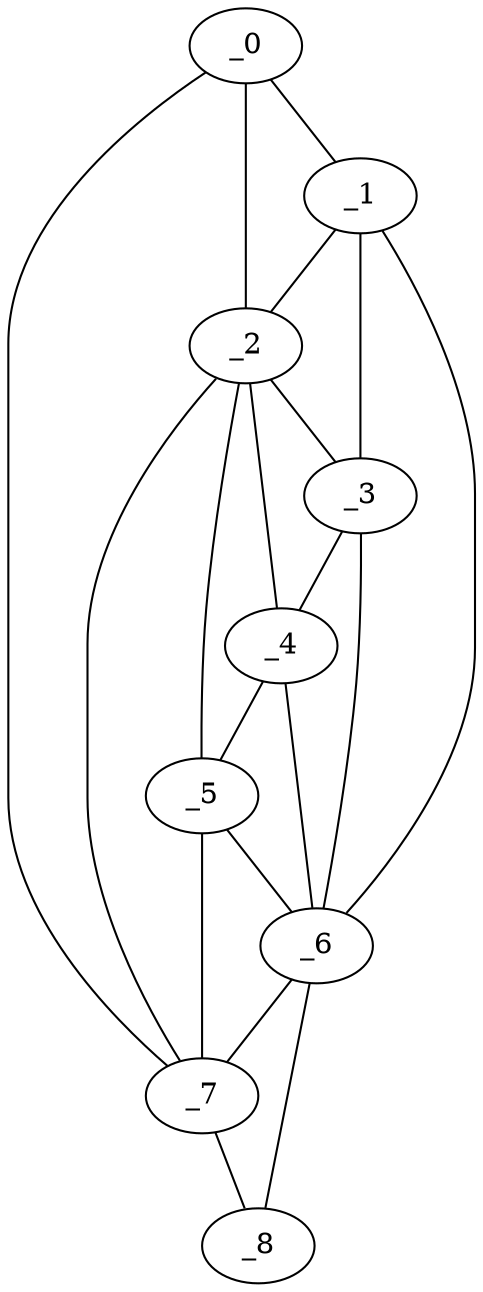 graph "obj21__165.gxl" {
	_0	 [x=1,
		y=56];
	_1	 [x=9,
		y=64];
	_0 -- _1	 [valence=1];
	_2	 [x=62,
		y=56];
	_0 -- _2	 [valence=1];
	_7	 [x=108,
		y=46];
	_0 -- _7	 [valence=1];
	_1 -- _2	 [valence=2];
	_3	 [x=62,
		y=67];
	_1 -- _3	 [valence=2];
	_6	 [x=76,
		y=70];
	_1 -- _6	 [valence=1];
	_2 -- _3	 [valence=1];
	_4	 [x=68,
		y=68];
	_2 -- _4	 [valence=2];
	_5	 [x=73,
		y=61];
	_2 -- _5	 [valence=2];
	_2 -- _7	 [valence=2];
	_3 -- _4	 [valence=2];
	_3 -- _6	 [valence=1];
	_4 -- _5	 [valence=2];
	_4 -- _6	 [valence=2];
	_5 -- _6	 [valence=1];
	_5 -- _7	 [valence=1];
	_6 -- _7	 [valence=2];
	_8	 [x=126,
		y=55];
	_6 -- _8	 [valence=1];
	_7 -- _8	 [valence=1];
}
